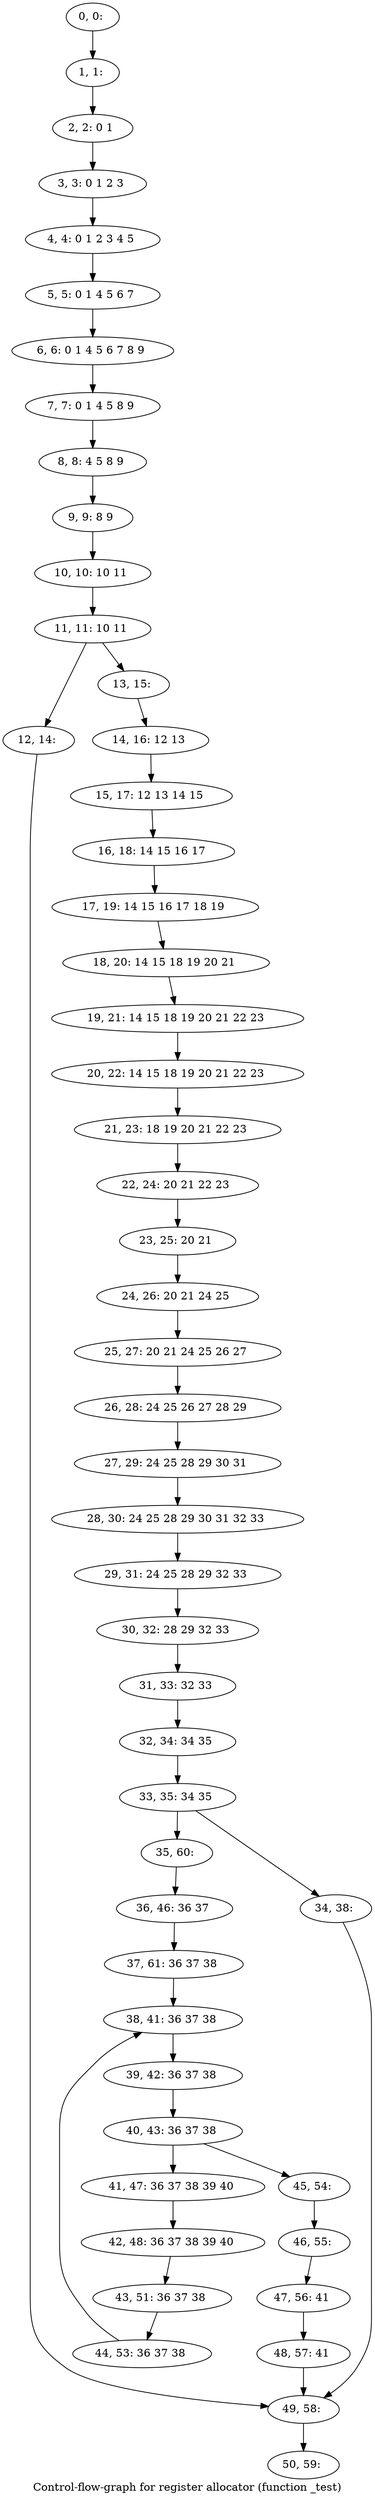 digraph G {
graph [label="Control-flow-graph for register allocator (function _test)"]
0[label="0, 0: "];
1[label="1, 1: "];
2[label="2, 2: 0 1 "];
3[label="3, 3: 0 1 2 3 "];
4[label="4, 4: 0 1 2 3 4 5 "];
5[label="5, 5: 0 1 4 5 6 7 "];
6[label="6, 6: 0 1 4 5 6 7 8 9 "];
7[label="7, 7: 0 1 4 5 8 9 "];
8[label="8, 8: 4 5 8 9 "];
9[label="9, 9: 8 9 "];
10[label="10, 10: 10 11 "];
11[label="11, 11: 10 11 "];
12[label="12, 14: "];
13[label="13, 15: "];
14[label="14, 16: 12 13 "];
15[label="15, 17: 12 13 14 15 "];
16[label="16, 18: 14 15 16 17 "];
17[label="17, 19: 14 15 16 17 18 19 "];
18[label="18, 20: 14 15 18 19 20 21 "];
19[label="19, 21: 14 15 18 19 20 21 22 23 "];
20[label="20, 22: 14 15 18 19 20 21 22 23 "];
21[label="21, 23: 18 19 20 21 22 23 "];
22[label="22, 24: 20 21 22 23 "];
23[label="23, 25: 20 21 "];
24[label="24, 26: 20 21 24 25 "];
25[label="25, 27: 20 21 24 25 26 27 "];
26[label="26, 28: 24 25 26 27 28 29 "];
27[label="27, 29: 24 25 28 29 30 31 "];
28[label="28, 30: 24 25 28 29 30 31 32 33 "];
29[label="29, 31: 24 25 28 29 32 33 "];
30[label="30, 32: 28 29 32 33 "];
31[label="31, 33: 32 33 "];
32[label="32, 34: 34 35 "];
33[label="33, 35: 34 35 "];
34[label="34, 38: "];
35[label="35, 60: "];
36[label="36, 46: 36 37 "];
37[label="37, 61: 36 37 38 "];
38[label="38, 41: 36 37 38 "];
39[label="39, 42: 36 37 38 "];
40[label="40, 43: 36 37 38 "];
41[label="41, 47: 36 37 38 39 40 "];
42[label="42, 48: 36 37 38 39 40 "];
43[label="43, 51: 36 37 38 "];
44[label="44, 53: 36 37 38 "];
45[label="45, 54: "];
46[label="46, 55: "];
47[label="47, 56: 41 "];
48[label="48, 57: 41 "];
49[label="49, 58: "];
50[label="50, 59: "];
0->1 ;
1->2 ;
2->3 ;
3->4 ;
4->5 ;
5->6 ;
6->7 ;
7->8 ;
8->9 ;
9->10 ;
10->11 ;
11->12 ;
11->13 ;
12->49 ;
13->14 ;
14->15 ;
15->16 ;
16->17 ;
17->18 ;
18->19 ;
19->20 ;
20->21 ;
21->22 ;
22->23 ;
23->24 ;
24->25 ;
25->26 ;
26->27 ;
27->28 ;
28->29 ;
29->30 ;
30->31 ;
31->32 ;
32->33 ;
33->34 ;
33->35 ;
34->49 ;
35->36 ;
36->37 ;
37->38 ;
38->39 ;
39->40 ;
40->41 ;
40->45 ;
41->42 ;
42->43 ;
43->44 ;
44->38 ;
45->46 ;
46->47 ;
47->48 ;
48->49 ;
49->50 ;
}
